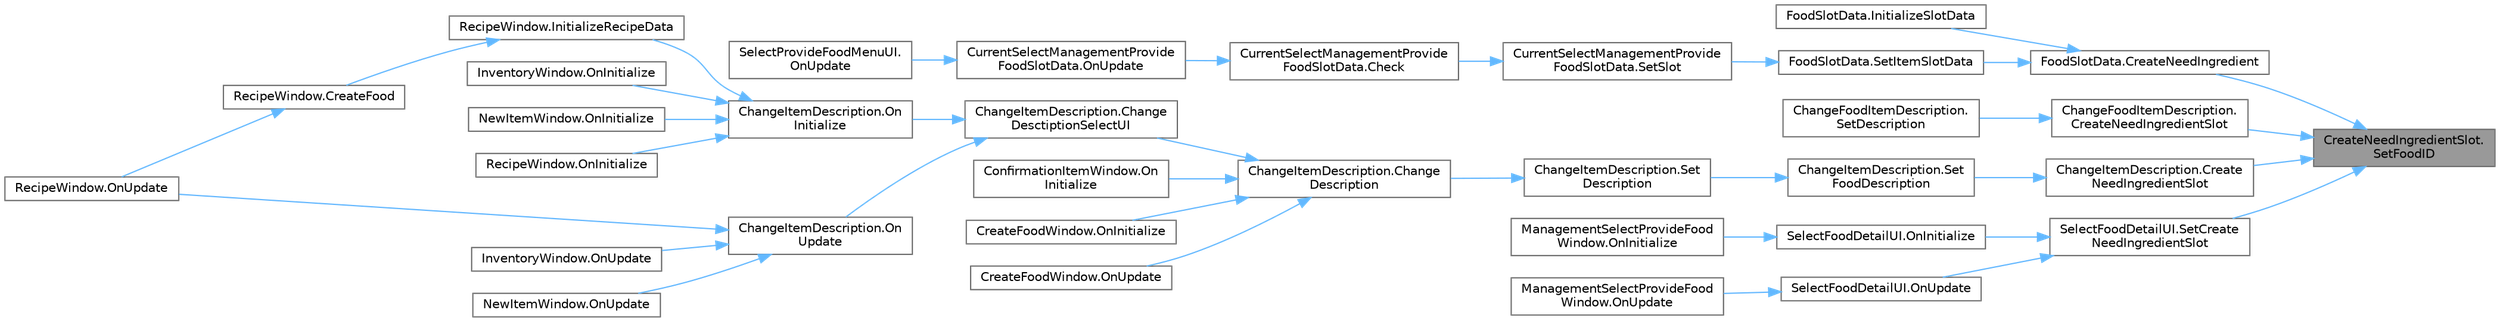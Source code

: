 digraph "CreateNeedIngredientSlot.SetFoodID"
{
 // LATEX_PDF_SIZE
  bgcolor="transparent";
  edge [fontname=Helvetica,fontsize=10,labelfontname=Helvetica,labelfontsize=10];
  node [fontname=Helvetica,fontsize=10,shape=box,height=0.2,width=0.4];
  rankdir="RL";
  Node1 [id="Node000001",label="CreateNeedIngredientSlot.\lSetFoodID",height=0.2,width=0.4,color="gray40", fillcolor="grey60", style="filled", fontcolor="black",tooltip=" "];
  Node1 -> Node2 [id="edge1_Node000001_Node000002",dir="back",color="steelblue1",style="solid",tooltip=" "];
  Node2 [id="Node000002",label="FoodSlotData.CreateNeedIngredient",height=0.2,width=0.4,color="grey40", fillcolor="white", style="filled",URL="$class_food_slot_data.html#a086add5080414ca4527b900abe3a4a24",tooltip=" "];
  Node2 -> Node3 [id="edge2_Node000002_Node000003",dir="back",color="steelblue1",style="solid",tooltip=" "];
  Node3 [id="Node000003",label="FoodSlotData.InitializeSlotData",height=0.2,width=0.4,color="grey40", fillcolor="white", style="filled",URL="$class_food_slot_data.html#a037856bc9bcaf98a50ace2dff1015d02",tooltip=" "];
  Node2 -> Node4 [id="edge3_Node000002_Node000004",dir="back",color="steelblue1",style="solid",tooltip=" "];
  Node4 [id="Node000004",label="FoodSlotData.SetItemSlotData",height=0.2,width=0.4,color="grey40", fillcolor="white", style="filled",URL="$class_food_slot_data.html#a28807d6e7b835fc5ad20478ef942e8c2",tooltip=" "];
  Node4 -> Node5 [id="edge4_Node000004_Node000005",dir="back",color="steelblue1",style="solid",tooltip=" "];
  Node5 [id="Node000005",label="CurrentSelectManagementProvide\lFoodSlotData.SetSlot",height=0.2,width=0.4,color="grey40", fillcolor="white", style="filled",URL="$class_current_select_management_provide_food_slot_data.html#a10fef029b89f114c60f1b505cd89da41",tooltip=" "];
  Node5 -> Node6 [id="edge5_Node000005_Node000006",dir="back",color="steelblue1",style="solid",tooltip=" "];
  Node6 [id="Node000006",label="CurrentSelectManagementProvide\lFoodSlotData.Check",height=0.2,width=0.4,color="grey40", fillcolor="white", style="filled",URL="$class_current_select_management_provide_food_slot_data.html#a5d3a4b9f0e84729d805c7502afa023f3",tooltip=" "];
  Node6 -> Node7 [id="edge6_Node000006_Node000007",dir="back",color="steelblue1",style="solid",tooltip=" "];
  Node7 [id="Node000007",label="CurrentSelectManagementProvide\lFoodSlotData.OnUpdate",height=0.2,width=0.4,color="grey40", fillcolor="white", style="filled",URL="$class_current_select_management_provide_food_slot_data.html#a304d9f4d69d35a441270c085e1eff544",tooltip=" "];
  Node7 -> Node8 [id="edge7_Node000007_Node000008",dir="back",color="steelblue1",style="solid",tooltip=" "];
  Node8 [id="Node000008",label="SelectProvideFoodMenuUI.\lOnUpdate",height=0.2,width=0.4,color="grey40", fillcolor="white", style="filled",URL="$class_select_provide_food_menu_u_i.html#adb348cb5cdebcad98b0e8892537469df",tooltip="常に動作"];
  Node1 -> Node9 [id="edge8_Node000001_Node000009",dir="back",color="steelblue1",style="solid",tooltip=" "];
  Node9 [id="Node000009",label="ChangeFoodItemDescription.\lCreateNeedIngredientSlot",height=0.2,width=0.4,color="grey40", fillcolor="white", style="filled",URL="$class_change_food_item_description.html#a38c51da1f7ef59fb64411abc1079c01e",tooltip=" "];
  Node9 -> Node10 [id="edge9_Node000009_Node000010",dir="back",color="steelblue1",style="solid",tooltip=" "];
  Node10 [id="Node000010",label="ChangeFoodItemDescription.\lSetDescription",height=0.2,width=0.4,color="grey40", fillcolor="white", style="filled",URL="$class_change_food_item_description.html#add713d6652f3c85e9d04b87a6ecb6b04",tooltip=" "];
  Node1 -> Node11 [id="edge10_Node000001_Node000011",dir="back",color="steelblue1",style="solid",tooltip=" "];
  Node11 [id="Node000011",label="ChangeItemDescription.Create\lNeedIngredientSlot",height=0.2,width=0.4,color="grey40", fillcolor="white", style="filled",URL="$class_change_item_description.html#aca442368d65bdbb11c073906e09d3c90",tooltip=" "];
  Node11 -> Node12 [id="edge11_Node000011_Node000012",dir="back",color="steelblue1",style="solid",tooltip=" "];
  Node12 [id="Node000012",label="ChangeItemDescription.Set\lFoodDescription",height=0.2,width=0.4,color="grey40", fillcolor="white", style="filled",URL="$class_change_item_description.html#a45c3782e49d4e0c40a6e78e15f8c3916",tooltip=" "];
  Node12 -> Node13 [id="edge12_Node000012_Node000013",dir="back",color="steelblue1",style="solid",tooltip=" "];
  Node13 [id="Node000013",label="ChangeItemDescription.Set\lDescription",height=0.2,width=0.4,color="grey40", fillcolor="white", style="filled",URL="$class_change_item_description.html#a80f1cb0c60ae117de04d58a221747612",tooltip=" "];
  Node13 -> Node14 [id="edge13_Node000013_Node000014",dir="back",color="steelblue1",style="solid",tooltip=" "];
  Node14 [id="Node000014",label="ChangeItemDescription.Change\lDescription",height=0.2,width=0.4,color="grey40", fillcolor="white", style="filled",URL="$class_change_item_description.html#a2b30636ef288a5a11353836e028378ed",tooltip="引数アイテムIDを基に説明文を更新"];
  Node14 -> Node15 [id="edge14_Node000014_Node000015",dir="back",color="steelblue1",style="solid",tooltip=" "];
  Node15 [id="Node000015",label="ChangeItemDescription.Change\lDesctiptionSelectUI",height=0.2,width=0.4,color="grey40", fillcolor="white", style="filled",URL="$class_change_item_description.html#a8ea36af0b54755cf79893a9faf794392",tooltip="選択中のItemSlotDataを基に説明文を更新"];
  Node15 -> Node16 [id="edge15_Node000015_Node000016",dir="back",color="steelblue1",style="solid",tooltip=" "];
  Node16 [id="Node000016",label="ChangeItemDescription.On\lInitialize",height=0.2,width=0.4,color="grey40", fillcolor="white", style="filled",URL="$class_change_item_description.html#a372615885181314c2bf445cc29d00601",tooltip=" "];
  Node16 -> Node17 [id="edge16_Node000016_Node000017",dir="back",color="steelblue1",style="solid",tooltip=" "];
  Node17 [id="Node000017",label="RecipeWindow.InitializeRecipeData",height=0.2,width=0.4,color="grey40", fillcolor="white", style="filled",URL="$class_recipe_window.html#ad4eafb7e174f9c4fafa30a88ebe76a2d",tooltip=" "];
  Node17 -> Node18 [id="edge17_Node000017_Node000018",dir="back",color="steelblue1",style="solid",tooltip=" "];
  Node18 [id="Node000018",label="RecipeWindow.CreateFood",height=0.2,width=0.4,color="grey40", fillcolor="white", style="filled",URL="$class_recipe_window.html#ab3a9d5f3f65f42b3ba0007374b8b592b",tooltip=" "];
  Node18 -> Node19 [id="edge18_Node000018_Node000019",dir="back",color="steelblue1",style="solid",tooltip=" "];
  Node19 [id="Node000019",label="RecipeWindow.OnUpdate",height=0.2,width=0.4,color="grey40", fillcolor="white", style="filled",URL="$class_recipe_window.html#a91631656f295517aab1d288bc6a5ba8b",tooltip=" "];
  Node16 -> Node20 [id="edge19_Node000016_Node000020",dir="back",color="steelblue1",style="solid",tooltip=" "];
  Node20 [id="Node000020",label="InventoryWindow.OnInitialize",height=0.2,width=0.4,color="grey40", fillcolor="white", style="filled",URL="$class_inventory_window.html#a6abe077e96dcd738cf1861c93de55a60",tooltip=" "];
  Node16 -> Node21 [id="edge20_Node000016_Node000021",dir="back",color="steelblue1",style="solid",tooltip=" "];
  Node21 [id="Node000021",label="NewItemWindow.OnInitialize",height=0.2,width=0.4,color="grey40", fillcolor="white", style="filled",URL="$class_new_item_window.html#ad183bec63c6a4bd4ab06429128ab810f",tooltip=" "];
  Node16 -> Node22 [id="edge21_Node000016_Node000022",dir="back",color="steelblue1",style="solid",tooltip=" "];
  Node22 [id="Node000022",label="RecipeWindow.OnInitialize",height=0.2,width=0.4,color="grey40", fillcolor="white", style="filled",URL="$class_recipe_window.html#a0e9133c42b107372f56fb6a6e24e4cea",tooltip=" "];
  Node15 -> Node23 [id="edge22_Node000015_Node000023",dir="back",color="steelblue1",style="solid",tooltip=" "];
  Node23 [id="Node000023",label="ChangeItemDescription.On\lUpdate",height=0.2,width=0.4,color="grey40", fillcolor="white", style="filled",URL="$class_change_item_description.html#add800bb5c8e841af0e1e9365272e371e",tooltip=" "];
  Node23 -> Node24 [id="edge23_Node000023_Node000024",dir="back",color="steelblue1",style="solid",tooltip=" "];
  Node24 [id="Node000024",label="InventoryWindow.OnUpdate",height=0.2,width=0.4,color="grey40", fillcolor="white", style="filled",URL="$class_inventory_window.html#a735ed76fd07862674c24d7afa1f6fe21",tooltip=" "];
  Node23 -> Node25 [id="edge24_Node000023_Node000025",dir="back",color="steelblue1",style="solid",tooltip=" "];
  Node25 [id="Node000025",label="NewItemWindow.OnUpdate",height=0.2,width=0.4,color="grey40", fillcolor="white", style="filled",URL="$class_new_item_window.html#aa34ebf692699bb6f404d289a3142a7bb",tooltip=" "];
  Node23 -> Node19 [id="edge25_Node000023_Node000019",dir="back",color="steelblue1",style="solid",tooltip=" "];
  Node14 -> Node26 [id="edge26_Node000014_Node000026",dir="back",color="steelblue1",style="solid",tooltip=" "];
  Node26 [id="Node000026",label="ConfirmationItemWindow.On\lInitialize",height=0.2,width=0.4,color="grey40", fillcolor="white", style="filled",URL="$class_confirmation_item_window.html#acdc82ef8e40455a38444fc8649679b33",tooltip=" "];
  Node14 -> Node27 [id="edge27_Node000014_Node000027",dir="back",color="steelblue1",style="solid",tooltip=" "];
  Node27 [id="Node000027",label="CreateFoodWindow.OnInitialize",height=0.2,width=0.4,color="grey40", fillcolor="white", style="filled",URL="$class_create_food_window.html#a0c5756f960fa02c86581f7171c6b5452",tooltip=" "];
  Node14 -> Node28 [id="edge28_Node000014_Node000028",dir="back",color="steelblue1",style="solid",tooltip=" "];
  Node28 [id="Node000028",label="CreateFoodWindow.OnUpdate",height=0.2,width=0.4,color="grey40", fillcolor="white", style="filled",URL="$class_create_food_window.html#add6e26869c70228c376ff3531aee63dc",tooltip=" "];
  Node1 -> Node29 [id="edge29_Node000001_Node000029",dir="back",color="steelblue1",style="solid",tooltip=" "];
  Node29 [id="Node000029",label="SelectFoodDetailUI.SetCreate\lNeedIngredientSlot",height=0.2,width=0.4,color="grey40", fillcolor="white", style="filled",URL="$class_select_food_detail_u_i.html#a7207e9f2428d1fc1ad6dd88cce369c04",tooltip=" "];
  Node29 -> Node30 [id="edge30_Node000029_Node000030",dir="back",color="steelblue1",style="solid",tooltip=" "];
  Node30 [id="Node000030",label="SelectFoodDetailUI.OnInitialize",height=0.2,width=0.4,color="grey40", fillcolor="white", style="filled",URL="$class_select_food_detail_u_i.html#adaf860021fbe862068d01401dac1af30",tooltip="初期化処理"];
  Node30 -> Node31 [id="edge31_Node000030_Node000031",dir="back",color="steelblue1",style="solid",tooltip=" "];
  Node31 [id="Node000031",label="ManagementSelectProvideFood\lWindow.OnInitialize",height=0.2,width=0.4,color="grey40", fillcolor="white", style="filled",URL="$class_management_select_provide_food_window.html#ab7f4acc38ed4984be9b4b182eab8cbaa",tooltip=" "];
  Node29 -> Node32 [id="edge32_Node000029_Node000032",dir="back",color="steelblue1",style="solid",tooltip=" "];
  Node32 [id="Node000032",label="SelectFoodDetailUI.OnUpdate",height=0.2,width=0.4,color="grey40", fillcolor="white", style="filled",URL="$class_select_food_detail_u_i.html#ab6fa9b8cd74acf396806d555afb6424f",tooltip="実行処理"];
  Node32 -> Node33 [id="edge33_Node000032_Node000033",dir="back",color="steelblue1",style="solid",tooltip=" "];
  Node33 [id="Node000033",label="ManagementSelectProvideFood\lWindow.OnUpdate",height=0.2,width=0.4,color="grey40", fillcolor="white", style="filled",URL="$class_management_select_provide_food_window.html#ae7c918611d49b0020ad2d1e673c4ccf5",tooltip=" "];
}
